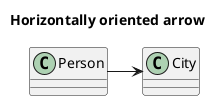 @startuml
title Horizontally oriented arrow
class Person
class City
Person -> City

newpage
title Vertically oriented arrow
class Person
class City
Person --> City

newpage
title Keywords
class City
class Person1
class Person2
class Person3
class Person4
City -up-> Person1
City -right-> Person2
City -left-> Person3
City -down-> Person4

newpage
title Keywords (shortcuts)
class City
class Person1
class Person2
class Person3
class Person4
City -u-> Person1
City -r-> Person2
City -l-> Person3
City -d-> Person4

newpage
title "top to bottom" parameter (default)
class Person
class City
Person --> City

newpage
title "left to right direction" parameter
left to right direction
class Person
class City
Person --> City
@enduml